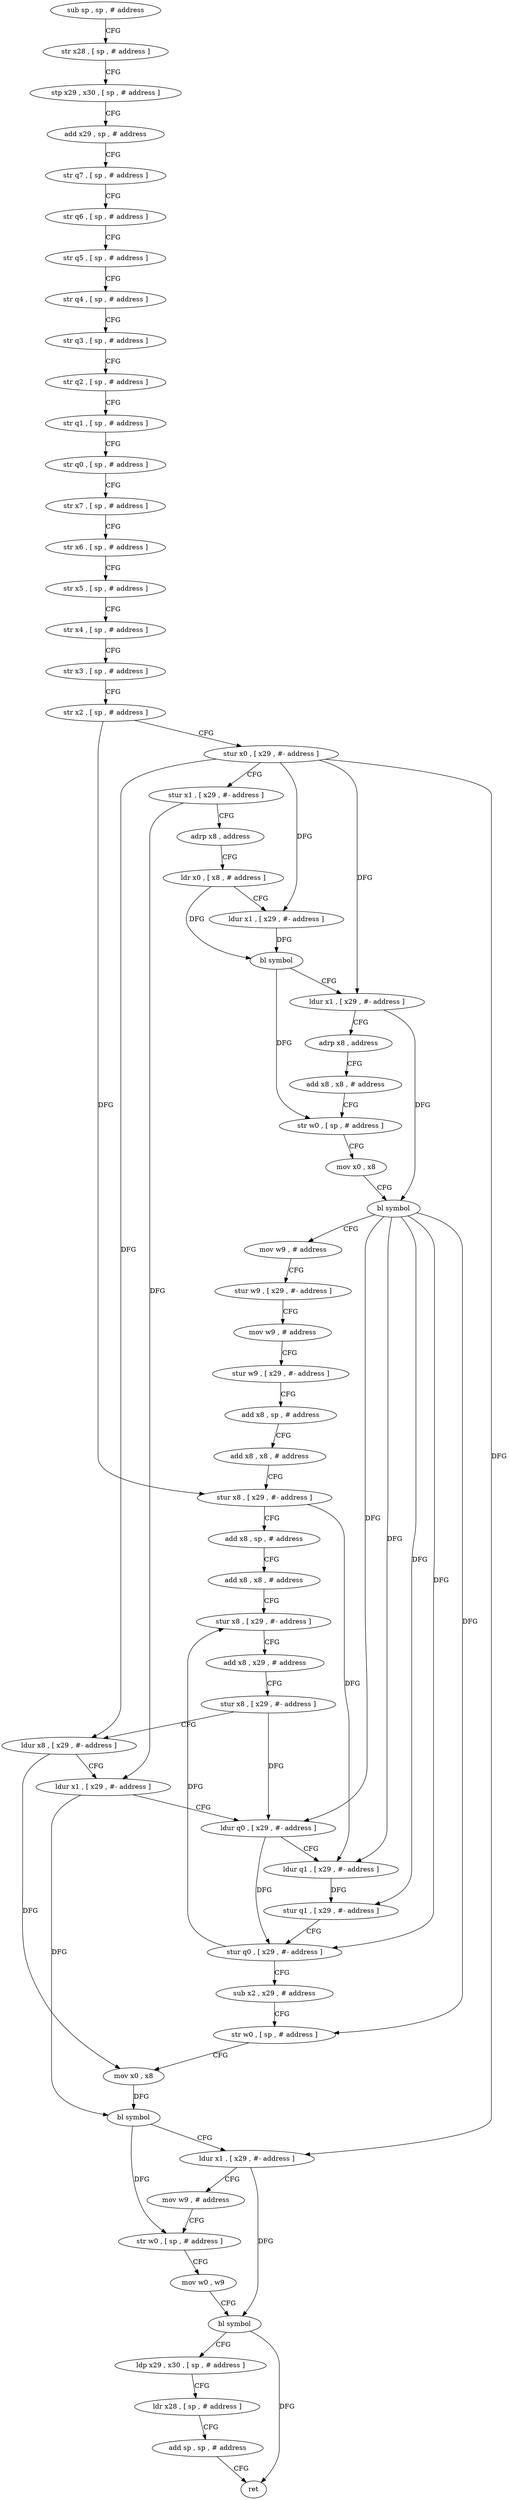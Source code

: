 digraph "func" {
"4216728" [label = "sub sp , sp , # address" ]
"4216732" [label = "str x28 , [ sp , # address ]" ]
"4216736" [label = "stp x29 , x30 , [ sp , # address ]" ]
"4216740" [label = "add x29 , sp , # address" ]
"4216744" [label = "str q7 , [ sp , # address ]" ]
"4216748" [label = "str q6 , [ sp , # address ]" ]
"4216752" [label = "str q5 , [ sp , # address ]" ]
"4216756" [label = "str q4 , [ sp , # address ]" ]
"4216760" [label = "str q3 , [ sp , # address ]" ]
"4216764" [label = "str q2 , [ sp , # address ]" ]
"4216768" [label = "str q1 , [ sp , # address ]" ]
"4216772" [label = "str q0 , [ sp , # address ]" ]
"4216776" [label = "str x7 , [ sp , # address ]" ]
"4216780" [label = "str x6 , [ sp , # address ]" ]
"4216784" [label = "str x5 , [ sp , # address ]" ]
"4216788" [label = "str x4 , [ sp , # address ]" ]
"4216792" [label = "str x3 , [ sp , # address ]" ]
"4216796" [label = "str x2 , [ sp , # address ]" ]
"4216800" [label = "stur x0 , [ x29 , #- address ]" ]
"4216804" [label = "stur x1 , [ x29 , #- address ]" ]
"4216808" [label = "adrp x8 , address" ]
"4216812" [label = "ldr x0 , [ x8 , # address ]" ]
"4216816" [label = "ldur x1 , [ x29 , #- address ]" ]
"4216820" [label = "bl symbol" ]
"4216824" [label = "ldur x1 , [ x29 , #- address ]" ]
"4216828" [label = "adrp x8 , address" ]
"4216832" [label = "add x8 , x8 , # address" ]
"4216836" [label = "str w0 , [ sp , # address ]" ]
"4216840" [label = "mov x0 , x8" ]
"4216844" [label = "bl symbol" ]
"4216848" [label = "mov w9 , # address" ]
"4216852" [label = "stur w9 , [ x29 , #- address ]" ]
"4216856" [label = "mov w9 , # address" ]
"4216860" [label = "stur w9 , [ x29 , #- address ]" ]
"4216864" [label = "add x8 , sp , # address" ]
"4216868" [label = "add x8 , x8 , # address" ]
"4216872" [label = "stur x8 , [ x29 , #- address ]" ]
"4216876" [label = "add x8 , sp , # address" ]
"4216880" [label = "add x8 , x8 , # address" ]
"4216884" [label = "stur x8 , [ x29 , #- address ]" ]
"4216888" [label = "add x8 , x29 , # address" ]
"4216892" [label = "stur x8 , [ x29 , #- address ]" ]
"4216896" [label = "ldur x8 , [ x29 , #- address ]" ]
"4216900" [label = "ldur x1 , [ x29 , #- address ]" ]
"4216904" [label = "ldur q0 , [ x29 , #- address ]" ]
"4216908" [label = "ldur q1 , [ x29 , #- address ]" ]
"4216912" [label = "stur q1 , [ x29 , #- address ]" ]
"4216916" [label = "stur q0 , [ x29 , #- address ]" ]
"4216920" [label = "sub x2 , x29 , # address" ]
"4216924" [label = "str w0 , [ sp , # address ]" ]
"4216928" [label = "mov x0 , x8" ]
"4216932" [label = "bl symbol" ]
"4216936" [label = "ldur x1 , [ x29 , #- address ]" ]
"4216940" [label = "mov w9 , # address" ]
"4216944" [label = "str w0 , [ sp , # address ]" ]
"4216948" [label = "mov w0 , w9" ]
"4216952" [label = "bl symbol" ]
"4216956" [label = "ldp x29 , x30 , [ sp , # address ]" ]
"4216960" [label = "ldr x28 , [ sp , # address ]" ]
"4216964" [label = "add sp , sp , # address" ]
"4216968" [label = "ret" ]
"4216728" -> "4216732" [ label = "CFG" ]
"4216732" -> "4216736" [ label = "CFG" ]
"4216736" -> "4216740" [ label = "CFG" ]
"4216740" -> "4216744" [ label = "CFG" ]
"4216744" -> "4216748" [ label = "CFG" ]
"4216748" -> "4216752" [ label = "CFG" ]
"4216752" -> "4216756" [ label = "CFG" ]
"4216756" -> "4216760" [ label = "CFG" ]
"4216760" -> "4216764" [ label = "CFG" ]
"4216764" -> "4216768" [ label = "CFG" ]
"4216768" -> "4216772" [ label = "CFG" ]
"4216772" -> "4216776" [ label = "CFG" ]
"4216776" -> "4216780" [ label = "CFG" ]
"4216780" -> "4216784" [ label = "CFG" ]
"4216784" -> "4216788" [ label = "CFG" ]
"4216788" -> "4216792" [ label = "CFG" ]
"4216792" -> "4216796" [ label = "CFG" ]
"4216796" -> "4216800" [ label = "CFG" ]
"4216796" -> "4216872" [ label = "DFG" ]
"4216800" -> "4216804" [ label = "CFG" ]
"4216800" -> "4216816" [ label = "DFG" ]
"4216800" -> "4216824" [ label = "DFG" ]
"4216800" -> "4216896" [ label = "DFG" ]
"4216800" -> "4216936" [ label = "DFG" ]
"4216804" -> "4216808" [ label = "CFG" ]
"4216804" -> "4216900" [ label = "DFG" ]
"4216808" -> "4216812" [ label = "CFG" ]
"4216812" -> "4216816" [ label = "CFG" ]
"4216812" -> "4216820" [ label = "DFG" ]
"4216816" -> "4216820" [ label = "DFG" ]
"4216820" -> "4216824" [ label = "CFG" ]
"4216820" -> "4216836" [ label = "DFG" ]
"4216824" -> "4216828" [ label = "CFG" ]
"4216824" -> "4216844" [ label = "DFG" ]
"4216828" -> "4216832" [ label = "CFG" ]
"4216832" -> "4216836" [ label = "CFG" ]
"4216836" -> "4216840" [ label = "CFG" ]
"4216840" -> "4216844" [ label = "CFG" ]
"4216844" -> "4216848" [ label = "CFG" ]
"4216844" -> "4216924" [ label = "DFG" ]
"4216844" -> "4216904" [ label = "DFG" ]
"4216844" -> "4216916" [ label = "DFG" ]
"4216844" -> "4216908" [ label = "DFG" ]
"4216844" -> "4216912" [ label = "DFG" ]
"4216848" -> "4216852" [ label = "CFG" ]
"4216852" -> "4216856" [ label = "CFG" ]
"4216856" -> "4216860" [ label = "CFG" ]
"4216860" -> "4216864" [ label = "CFG" ]
"4216864" -> "4216868" [ label = "CFG" ]
"4216868" -> "4216872" [ label = "CFG" ]
"4216872" -> "4216876" [ label = "CFG" ]
"4216872" -> "4216908" [ label = "DFG" ]
"4216876" -> "4216880" [ label = "CFG" ]
"4216880" -> "4216884" [ label = "CFG" ]
"4216884" -> "4216888" [ label = "CFG" ]
"4216888" -> "4216892" [ label = "CFG" ]
"4216892" -> "4216896" [ label = "CFG" ]
"4216892" -> "4216904" [ label = "DFG" ]
"4216896" -> "4216900" [ label = "CFG" ]
"4216896" -> "4216928" [ label = "DFG" ]
"4216900" -> "4216904" [ label = "CFG" ]
"4216900" -> "4216932" [ label = "DFG" ]
"4216904" -> "4216908" [ label = "CFG" ]
"4216904" -> "4216916" [ label = "DFG" ]
"4216908" -> "4216912" [ label = "DFG" ]
"4216912" -> "4216916" [ label = "CFG" ]
"4216916" -> "4216920" [ label = "CFG" ]
"4216916" -> "4216884" [ label = "DFG" ]
"4216920" -> "4216924" [ label = "CFG" ]
"4216924" -> "4216928" [ label = "CFG" ]
"4216928" -> "4216932" [ label = "DFG" ]
"4216932" -> "4216936" [ label = "CFG" ]
"4216932" -> "4216944" [ label = "DFG" ]
"4216936" -> "4216940" [ label = "CFG" ]
"4216936" -> "4216952" [ label = "DFG" ]
"4216940" -> "4216944" [ label = "CFG" ]
"4216944" -> "4216948" [ label = "CFG" ]
"4216948" -> "4216952" [ label = "CFG" ]
"4216952" -> "4216956" [ label = "CFG" ]
"4216952" -> "4216968" [ label = "DFG" ]
"4216956" -> "4216960" [ label = "CFG" ]
"4216960" -> "4216964" [ label = "CFG" ]
"4216964" -> "4216968" [ label = "CFG" ]
}
